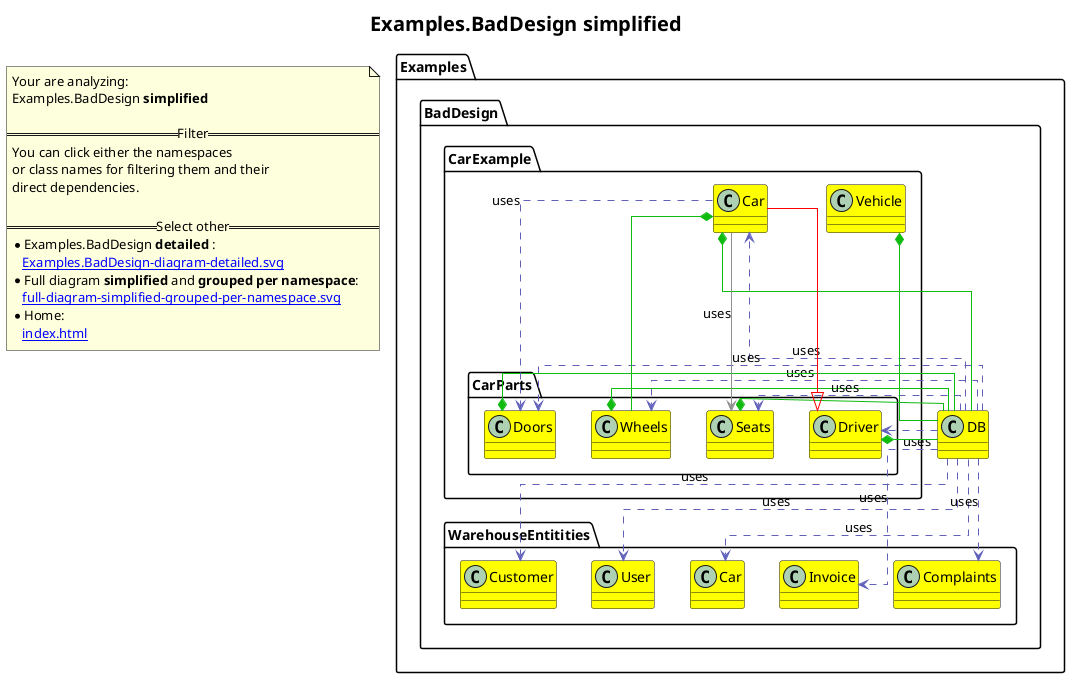 @startuml
skinparam linetype ortho
title <size:20>Examples.BadDesign **simplified** </size>
note "Your are analyzing:\nExamples.BadDesign **simplified** \n\n==Filter==\nYou can click either the namespaces \nor class names for filtering them and their\ndirect dependencies.\n\n==Select other==\n* Examples.BadDesign **detailed** :\n   [[Examples.BadDesign-diagram-detailed.svg]]\n* Full diagram **simplified** and **grouped per namespace**:\n   [[full-diagram-simplified-grouped-per-namespace.svg]]\n* Home:\n   [[index.html]]" as FloatingNote
  class Examples.BadDesign.DB [[Examples.BadDesign.DB-diagram-simplified.svg]] #yellow {
  }
    class Examples.BadDesign.CarExample.Vehicle [[Examples.BadDesign.CarExample.Vehicle-diagram-simplified.svg]] #yellow {
    }
    class Examples.BadDesign.CarExample.Car [[Examples.BadDesign.CarExample.Car-diagram-simplified.svg]] #yellow {
    }
      class Examples.BadDesign.CarExample.CarParts.Driver [[Examples.BadDesign.CarExample.CarParts.Driver-diagram-simplified.svg]] #yellow {
      }
      class Examples.BadDesign.CarExample.CarParts.Seats [[Examples.BadDesign.CarExample.CarParts.Seats-diagram-simplified.svg]] #yellow {
      }
      class Examples.BadDesign.CarExample.CarParts.Wheels [[Examples.BadDesign.CarExample.CarParts.Wheels-diagram-simplified.svg]] #yellow {
      }
      class Examples.BadDesign.CarExample.CarParts.Doors [[Examples.BadDesign.CarExample.CarParts.Doors-diagram-simplified.svg]] #yellow {
      }
    class Examples.BadDesign.WarehouseEntitities.Complaints [[Examples.BadDesign.WarehouseEntitities.Complaints-diagram-simplified.svg]] #yellow {
    }
    class Examples.BadDesign.WarehouseEntitities.Invoice [[Examples.BadDesign.WarehouseEntitities.Invoice-diagram-simplified.svg]] #yellow {
    }
    class Examples.BadDesign.WarehouseEntitities.Car [[Examples.BadDesign.WarehouseEntitities.Car-diagram-simplified.svg]] #yellow {
    }
    class Examples.BadDesign.WarehouseEntitities.User [[Examples.BadDesign.WarehouseEntitities.User-diagram-simplified.svg]] #yellow {
    }
    class Examples.BadDesign.WarehouseEntitities.Customer [[Examples.BadDesign.WarehouseEntitities.Customer-diagram-simplified.svg]] #yellow {
    }
 ' *************************************** 
 ' *************************************** 
 ' *************************************** 
' Class relations extracted from namespace:
' Examples.BadDesign
Examples.BadDesign.DB .[#6060BB].> Examples.BadDesign.WarehouseEntitities.User  : uses 
Examples.BadDesign.DB .[#6060BB].> Examples.BadDesign.WarehouseEntitities.Customer  : uses 
Examples.BadDesign.DB .[#6060BB].> Examples.BadDesign.WarehouseEntitities.Car  : uses 
Examples.BadDesign.DB .[#6060BB].> Examples.BadDesign.WarehouseEntitities.Invoice  : uses 
Examples.BadDesign.DB .[#6060BB].> Examples.BadDesign.WarehouseEntitities.Complaints  : uses 
Examples.BadDesign.DB .[#6060BB].> Examples.BadDesign.CarExample.Car  : uses 
Examples.BadDesign.DB .[#6060BB].> Examples.BadDesign.CarExample.CarParts.Driver  : uses 
Examples.BadDesign.DB .[#6060BB].> Examples.BadDesign.CarExample.CarParts.Wheels  : uses 
Examples.BadDesign.DB .[#6060BB].> Examples.BadDesign.CarExample.CarParts.Doors  : uses 
Examples.BadDesign.DB .[#6060BB].> Examples.BadDesign.CarExample.CarParts.Seats  : uses 
' Class relations extracted from namespace:
' Examples.BadDesign.CarExample
Examples.BadDesign.CarExample.Vehicle *-[#10BB10]- Examples.BadDesign.DB 
Examples.BadDesign.CarExample.CarParts.Driver <|-[#red]- Examples.BadDesign.CarExample.Car
Examples.BadDesign.CarExample.Car *-[#10BB10]- Examples.BadDesign.CarExample.CarParts.Wheels 
Examples.BadDesign.CarExample.Car *-[#10BB10]- Examples.BadDesign.DB 
Examples.BadDesign.CarExample.Car .[#6060BB].> Examples.BadDesign.CarExample.CarParts.Doors  : uses 
Examples.BadDesign.CarExample.Car -[#909090]-> Examples.BadDesign.CarExample.CarParts.Seats  : uses 
' Class relations extracted from namespace:
' Examples.BadDesign.CarExample.CarParts
Examples.BadDesign.CarExample.CarParts.Driver *-[#10BB10]- Examples.BadDesign.DB 
Examples.BadDesign.CarExample.CarParts.Seats *-[#10BB10]- Examples.BadDesign.DB 
Examples.BadDesign.CarExample.CarParts.Wheels *-[#10BB10]- Examples.BadDesign.DB 
Examples.BadDesign.CarExample.CarParts.Doors *-[#10BB10]- Examples.BadDesign.DB 
' Class relations extracted from namespace:
' Examples.BadDesign.WarehouseEntitities
@enduml
